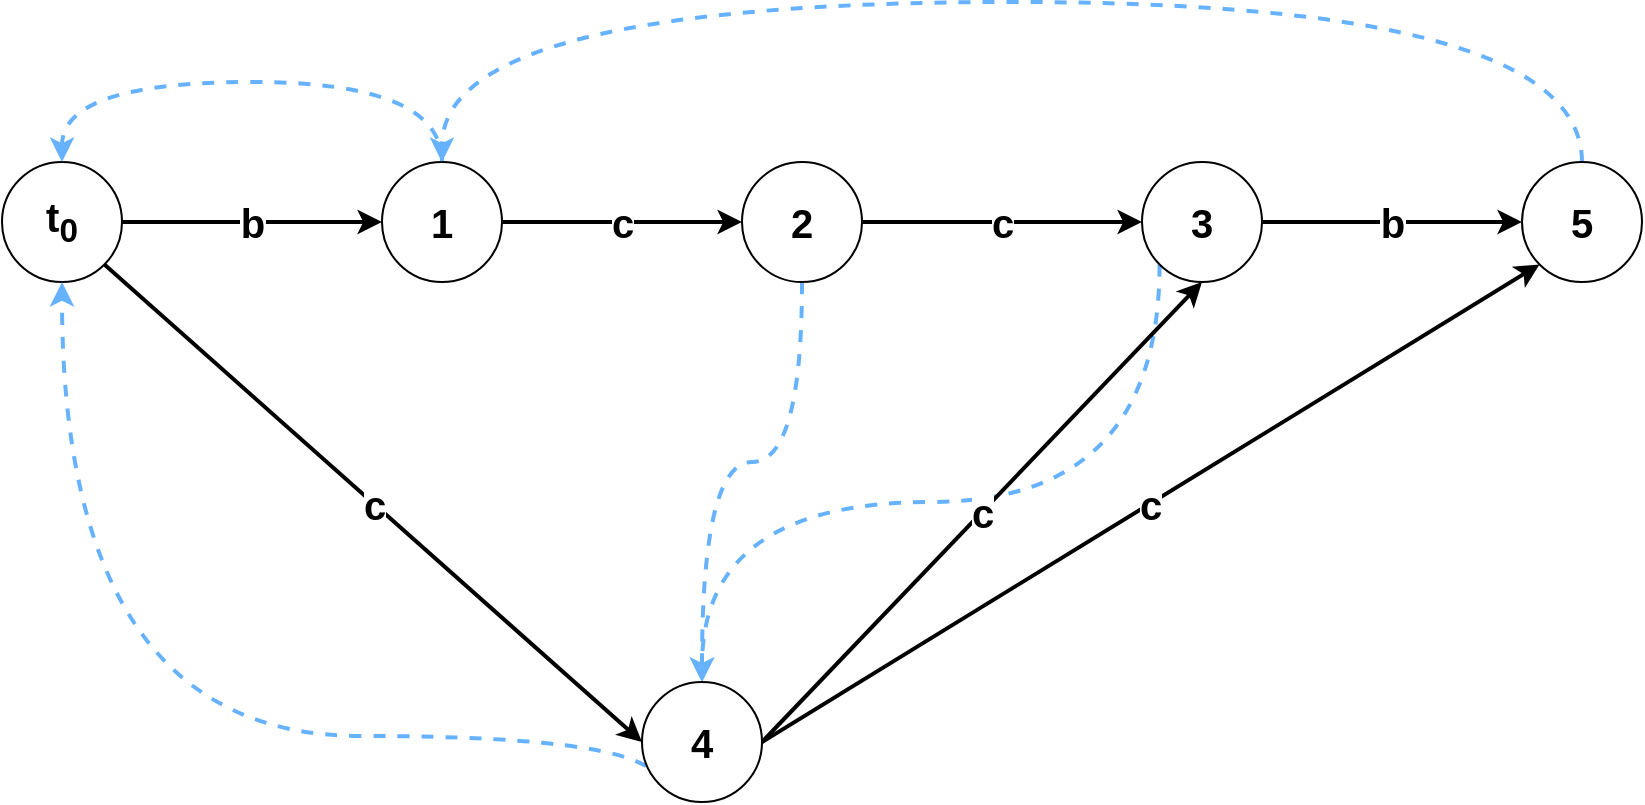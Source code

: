 <mxfile>
    <diagram id="Vo2hsa07fHIp0k-KysSg" name="第 1 页">
        <mxGraphModel dx="954" dy="735" grid="1" gridSize="10" guides="1" tooltips="1" connect="1" arrows="1" fold="1" page="1" pageScale="1" pageWidth="1169" pageHeight="827" background="#ffffff" math="0" shadow="0">
            <root>
                <mxCell id="0"/>
                <mxCell id="1" parent="0"/>
                <mxCell id="9" value="b" style="edgeStyle=none;rounded=0;orthogonalLoop=1;jettySize=auto;html=1;exitX=1;exitY=0.5;exitDx=0;exitDy=0;entryX=0;entryY=0.5;entryDx=0;entryDy=0;strokeWidth=2;fontSize=20;fontStyle=1" parent="1" source="2" target="3" edge="1">
                    <mxGeometry relative="1" as="geometry"/>
                </mxCell>
                <mxCell id="14" value="c" style="edgeStyle=none;rounded=0;orthogonalLoop=1;jettySize=auto;html=1;exitX=1;exitY=1;exitDx=0;exitDy=0;entryX=0;entryY=0.5;entryDx=0;entryDy=0;strokeWidth=2;fontSize=20;fontStyle=1" parent="1" source="2" target="8" edge="1">
                    <mxGeometry relative="1" as="geometry"/>
                </mxCell>
                <mxCell id="2" value="t&lt;sub&gt;0&lt;/sub&gt;" style="ellipse;whiteSpace=wrap;html=1;fontSize=20;fontStyle=1" parent="1" vertex="1">
                    <mxGeometry x="150" y="230" width="60" height="60" as="geometry"/>
                </mxCell>
                <mxCell id="10" value="c" style="edgeStyle=none;rounded=0;orthogonalLoop=1;jettySize=auto;html=1;exitX=1;exitY=0.5;exitDx=0;exitDy=0;entryX=0;entryY=0.5;entryDx=0;entryDy=0;strokeWidth=2;fontSize=20;fontStyle=1" parent="1" source="3" target="4" edge="1">
                    <mxGeometry relative="1" as="geometry"/>
                </mxCell>
                <mxCell id="18" style="edgeStyle=orthogonalEdgeStyle;curved=1;rounded=0;orthogonalLoop=1;jettySize=auto;html=1;exitX=0.5;exitY=0;exitDx=0;exitDy=0;entryX=0.5;entryY=0;entryDx=0;entryDy=0;strokeWidth=2;strokeColor=#66B2FF;dashed=1;fontSize=20;fontStyle=1" parent="1" source="3" target="2" edge="1">
                    <mxGeometry relative="1" as="geometry">
                        <Array as="points">
                            <mxPoint x="370" y="190"/>
                            <mxPoint x="180" y="190"/>
                        </Array>
                    </mxGeometry>
                </mxCell>
                <mxCell id="3" value="1" style="ellipse;whiteSpace=wrap;html=1;fontSize=20;fontStyle=1" parent="1" vertex="1">
                    <mxGeometry x="340" y="230" width="60" height="60" as="geometry"/>
                </mxCell>
                <mxCell id="11" value="c" style="edgeStyle=none;rounded=0;orthogonalLoop=1;jettySize=auto;html=1;exitX=1;exitY=0.5;exitDx=0;exitDy=0;entryX=0;entryY=0.5;entryDx=0;entryDy=0;strokeWidth=2;fontSize=20;fontStyle=1" parent="1" source="4" target="6" edge="1">
                    <mxGeometry relative="1" as="geometry"/>
                </mxCell>
                <mxCell id="20" style="edgeStyle=orthogonalEdgeStyle;curved=1;rounded=0;orthogonalLoop=1;jettySize=auto;html=1;exitX=0.5;exitY=1;exitDx=0;exitDy=0;entryX=0.5;entryY=0;entryDx=0;entryDy=0;strokeWidth=2;strokeColor=#66B2FF;dashed=1;fontSize=20;fontStyle=1" parent="1" source="4" target="8" edge="1">
                    <mxGeometry relative="1" as="geometry">
                        <Array as="points">
                            <mxPoint x="550" y="380"/>
                            <mxPoint x="500" y="380"/>
                        </Array>
                    </mxGeometry>
                </mxCell>
                <mxCell id="4" value="2" style="ellipse;whiteSpace=wrap;html=1;fontSize=20;fontStyle=1" parent="1" vertex="1">
                    <mxGeometry x="520" y="230" width="60" height="60" as="geometry"/>
                </mxCell>
                <mxCell id="12" value="b" style="edgeStyle=none;rounded=0;orthogonalLoop=1;jettySize=auto;html=1;exitX=1;exitY=0.5;exitDx=0;exitDy=0;entryX=0;entryY=0.5;entryDx=0;entryDy=0;strokeWidth=2;fontSize=20;fontStyle=1" parent="1" source="6" target="7" edge="1">
                    <mxGeometry relative="1" as="geometry"/>
                </mxCell>
                <mxCell id="26" style="edgeStyle=orthogonalEdgeStyle;curved=1;rounded=0;orthogonalLoop=1;jettySize=auto;html=1;exitX=0;exitY=1;exitDx=0;exitDy=0;entryX=0.5;entryY=0;entryDx=0;entryDy=0;fontSize=20;strokeWidth=2;dashed=1;strokeColor=#66B2FF;" parent="1" source="6" target="8" edge="1">
                    <mxGeometry relative="1" as="geometry">
                        <Array as="points">
                            <mxPoint x="729" y="400"/>
                            <mxPoint x="500" y="400"/>
                        </Array>
                    </mxGeometry>
                </mxCell>
                <mxCell id="6" value="3" style="ellipse;whiteSpace=wrap;html=1;fontSize=20;fontStyle=1" parent="1" vertex="1">
                    <mxGeometry x="720" y="230" width="60" height="60" as="geometry"/>
                </mxCell>
                <mxCell id="28" style="edgeStyle=orthogonalEdgeStyle;rounded=0;orthogonalLoop=1;jettySize=auto;html=1;exitX=0.5;exitY=0;exitDx=0;exitDy=0;curved=1;entryX=0.5;entryY=0;entryDx=0;entryDy=0;strokeWidth=2;dashed=1;strokeColor=#66B2FF;" edge="1" parent="1" source="7" target="3">
                    <mxGeometry relative="1" as="geometry">
                        <mxPoint x="610" y="78.905" as="targetPoint"/>
                        <Array as="points">
                            <mxPoint x="940" y="150"/>
                            <mxPoint x="370" y="150"/>
                        </Array>
                    </mxGeometry>
                </mxCell>
                <mxCell id="7" value="5" style="ellipse;whiteSpace=wrap;html=1;fontSize=20;fontStyle=1" parent="1" vertex="1">
                    <mxGeometry x="910" y="230" width="60" height="60" as="geometry"/>
                </mxCell>
                <mxCell id="16" value="c" style="edgeStyle=none;rounded=0;orthogonalLoop=1;jettySize=auto;html=1;exitX=1;exitY=0.5;exitDx=0;exitDy=0;entryX=0;entryY=1;entryDx=0;entryDy=0;strokeWidth=2;fontSize=20;fontStyle=1" parent="1" source="8" target="7" edge="1">
                    <mxGeometry relative="1" as="geometry"/>
                </mxCell>
                <mxCell id="17" style="edgeStyle=orthogonalEdgeStyle;curved=1;rounded=0;orthogonalLoop=1;jettySize=auto;html=1;exitX=0;exitY=1;exitDx=0;exitDy=0;entryX=0.5;entryY=1;entryDx=0;entryDy=0;strokeWidth=2;strokeColor=#66B2FF;dashed=1;fontSize=20;fontStyle=1" parent="1" source="8" target="2" edge="1">
                    <mxGeometry relative="1" as="geometry">
                        <Array as="points">
                            <mxPoint x="479" y="517"/>
                            <mxPoint x="180" y="517"/>
                        </Array>
                    </mxGeometry>
                </mxCell>
                <mxCell id="23" value="c" style="edgeStyle=none;rounded=0;orthogonalLoop=1;jettySize=auto;html=1;exitX=1;exitY=0.5;exitDx=0;exitDy=0;entryX=0.5;entryY=1;entryDx=0;entryDy=0;fontSize=20;strokeWidth=2;fontStyle=1" parent="1" source="8" target="6" edge="1">
                    <mxGeometry relative="1" as="geometry"/>
                </mxCell>
                <mxCell id="8" value="4" style="ellipse;whiteSpace=wrap;html=1;fontSize=20;fontStyle=1" parent="1" vertex="1">
                    <mxGeometry x="470" y="490" width="60" height="60" as="geometry"/>
                </mxCell>
            </root>
        </mxGraphModel>
    </diagram>
</mxfile>